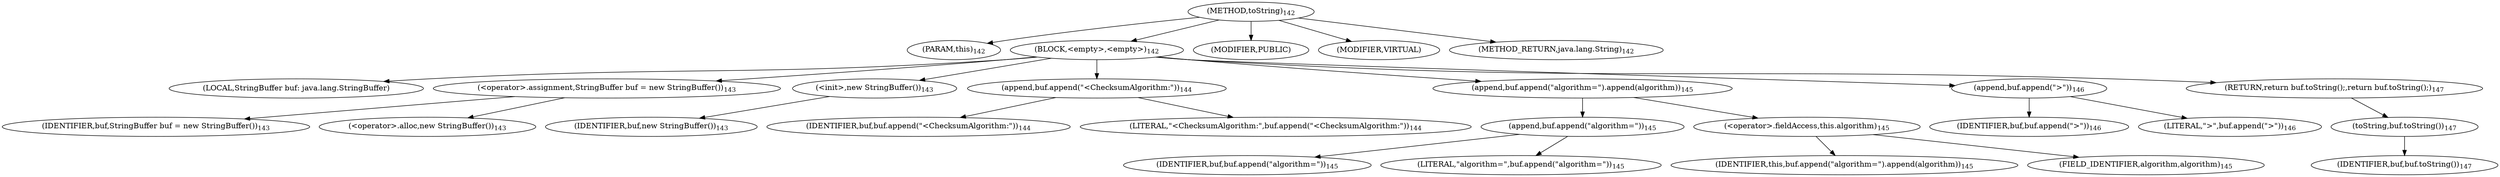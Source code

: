 digraph "toString" {  
"196" [label = <(METHOD,toString)<SUB>142</SUB>> ]
"197" [label = <(PARAM,this)<SUB>142</SUB>> ]
"198" [label = <(BLOCK,&lt;empty&gt;,&lt;empty&gt;)<SUB>142</SUB>> ]
"14" [label = <(LOCAL,StringBuffer buf: java.lang.StringBuffer)> ]
"199" [label = <(&lt;operator&gt;.assignment,StringBuffer buf = new StringBuffer())<SUB>143</SUB>> ]
"200" [label = <(IDENTIFIER,buf,StringBuffer buf = new StringBuffer())<SUB>143</SUB>> ]
"201" [label = <(&lt;operator&gt;.alloc,new StringBuffer())<SUB>143</SUB>> ]
"202" [label = <(&lt;init&gt;,new StringBuffer())<SUB>143</SUB>> ]
"13" [label = <(IDENTIFIER,buf,new StringBuffer())<SUB>143</SUB>> ]
"203" [label = <(append,buf.append(&quot;&lt;ChecksumAlgorithm:&quot;))<SUB>144</SUB>> ]
"204" [label = <(IDENTIFIER,buf,buf.append(&quot;&lt;ChecksumAlgorithm:&quot;))<SUB>144</SUB>> ]
"205" [label = <(LITERAL,&quot;&lt;ChecksumAlgorithm:&quot;,buf.append(&quot;&lt;ChecksumAlgorithm:&quot;))<SUB>144</SUB>> ]
"206" [label = <(append,buf.append(&quot;algorithm=&quot;).append(algorithm))<SUB>145</SUB>> ]
"207" [label = <(append,buf.append(&quot;algorithm=&quot;))<SUB>145</SUB>> ]
"208" [label = <(IDENTIFIER,buf,buf.append(&quot;algorithm=&quot;))<SUB>145</SUB>> ]
"209" [label = <(LITERAL,&quot;algorithm=&quot;,buf.append(&quot;algorithm=&quot;))<SUB>145</SUB>> ]
"210" [label = <(&lt;operator&gt;.fieldAccess,this.algorithm)<SUB>145</SUB>> ]
"211" [label = <(IDENTIFIER,this,buf.append(&quot;algorithm=&quot;).append(algorithm))<SUB>145</SUB>> ]
"212" [label = <(FIELD_IDENTIFIER,algorithm,algorithm)<SUB>145</SUB>> ]
"213" [label = <(append,buf.append(&quot;&gt;&quot;))<SUB>146</SUB>> ]
"214" [label = <(IDENTIFIER,buf,buf.append(&quot;&gt;&quot;))<SUB>146</SUB>> ]
"215" [label = <(LITERAL,&quot;&gt;&quot;,buf.append(&quot;&gt;&quot;))<SUB>146</SUB>> ]
"216" [label = <(RETURN,return buf.toString();,return buf.toString();)<SUB>147</SUB>> ]
"217" [label = <(toString,buf.toString())<SUB>147</SUB>> ]
"218" [label = <(IDENTIFIER,buf,buf.toString())<SUB>147</SUB>> ]
"219" [label = <(MODIFIER,PUBLIC)> ]
"220" [label = <(MODIFIER,VIRTUAL)> ]
"221" [label = <(METHOD_RETURN,java.lang.String)<SUB>142</SUB>> ]
  "196" -> "197" 
  "196" -> "198" 
  "196" -> "219" 
  "196" -> "220" 
  "196" -> "221" 
  "198" -> "14" 
  "198" -> "199" 
  "198" -> "202" 
  "198" -> "203" 
  "198" -> "206" 
  "198" -> "213" 
  "198" -> "216" 
  "199" -> "200" 
  "199" -> "201" 
  "202" -> "13" 
  "203" -> "204" 
  "203" -> "205" 
  "206" -> "207" 
  "206" -> "210" 
  "207" -> "208" 
  "207" -> "209" 
  "210" -> "211" 
  "210" -> "212" 
  "213" -> "214" 
  "213" -> "215" 
  "216" -> "217" 
  "217" -> "218" 
}
